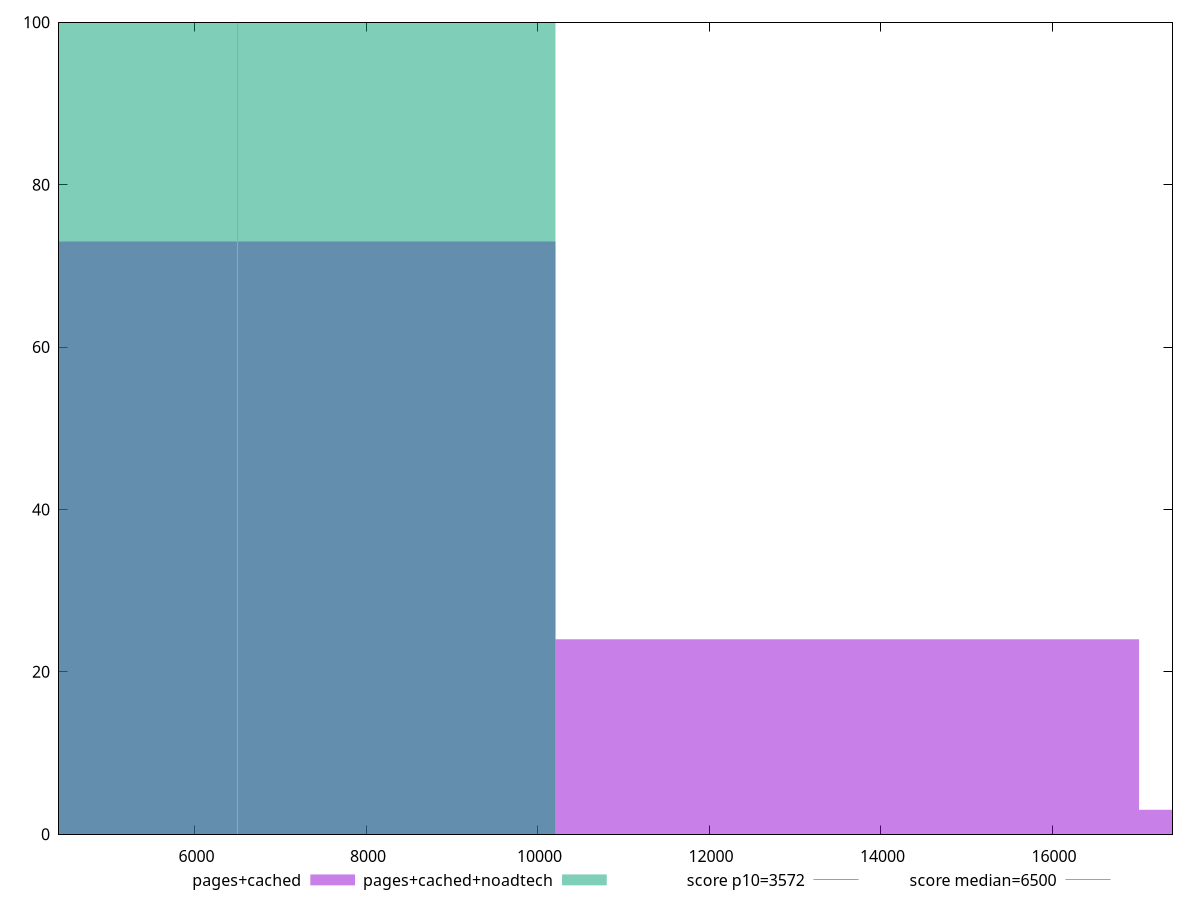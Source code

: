reset

$pagesCached <<EOF
6805.7123468023065 73
13611.424693604613 24
20417.13704040692 3
EOF

$pagesCachedNoadtech <<EOF
6805.7123468023065 100
EOF

set key outside below
set boxwidth 6805.7123468023065
set xrange [4419.302:17404.424]
set yrange [0:100]
set trange [0:100]
set style fill transparent solid 0.5 noborder

set parametric
set terminal svg size 640, 500 enhanced background rgb 'white'
set output "report_00013_2021-02-09T12-04-24.940Z/first-cpu-idle/comparison/histogram/1_vs_2.svg"

plot $pagesCached title "pages+cached" with boxes, \
     $pagesCachedNoadtech title "pages+cached+noadtech" with boxes, \
     3572,t title "score p10=3572", \
     6500,t title "score median=6500"

reset
